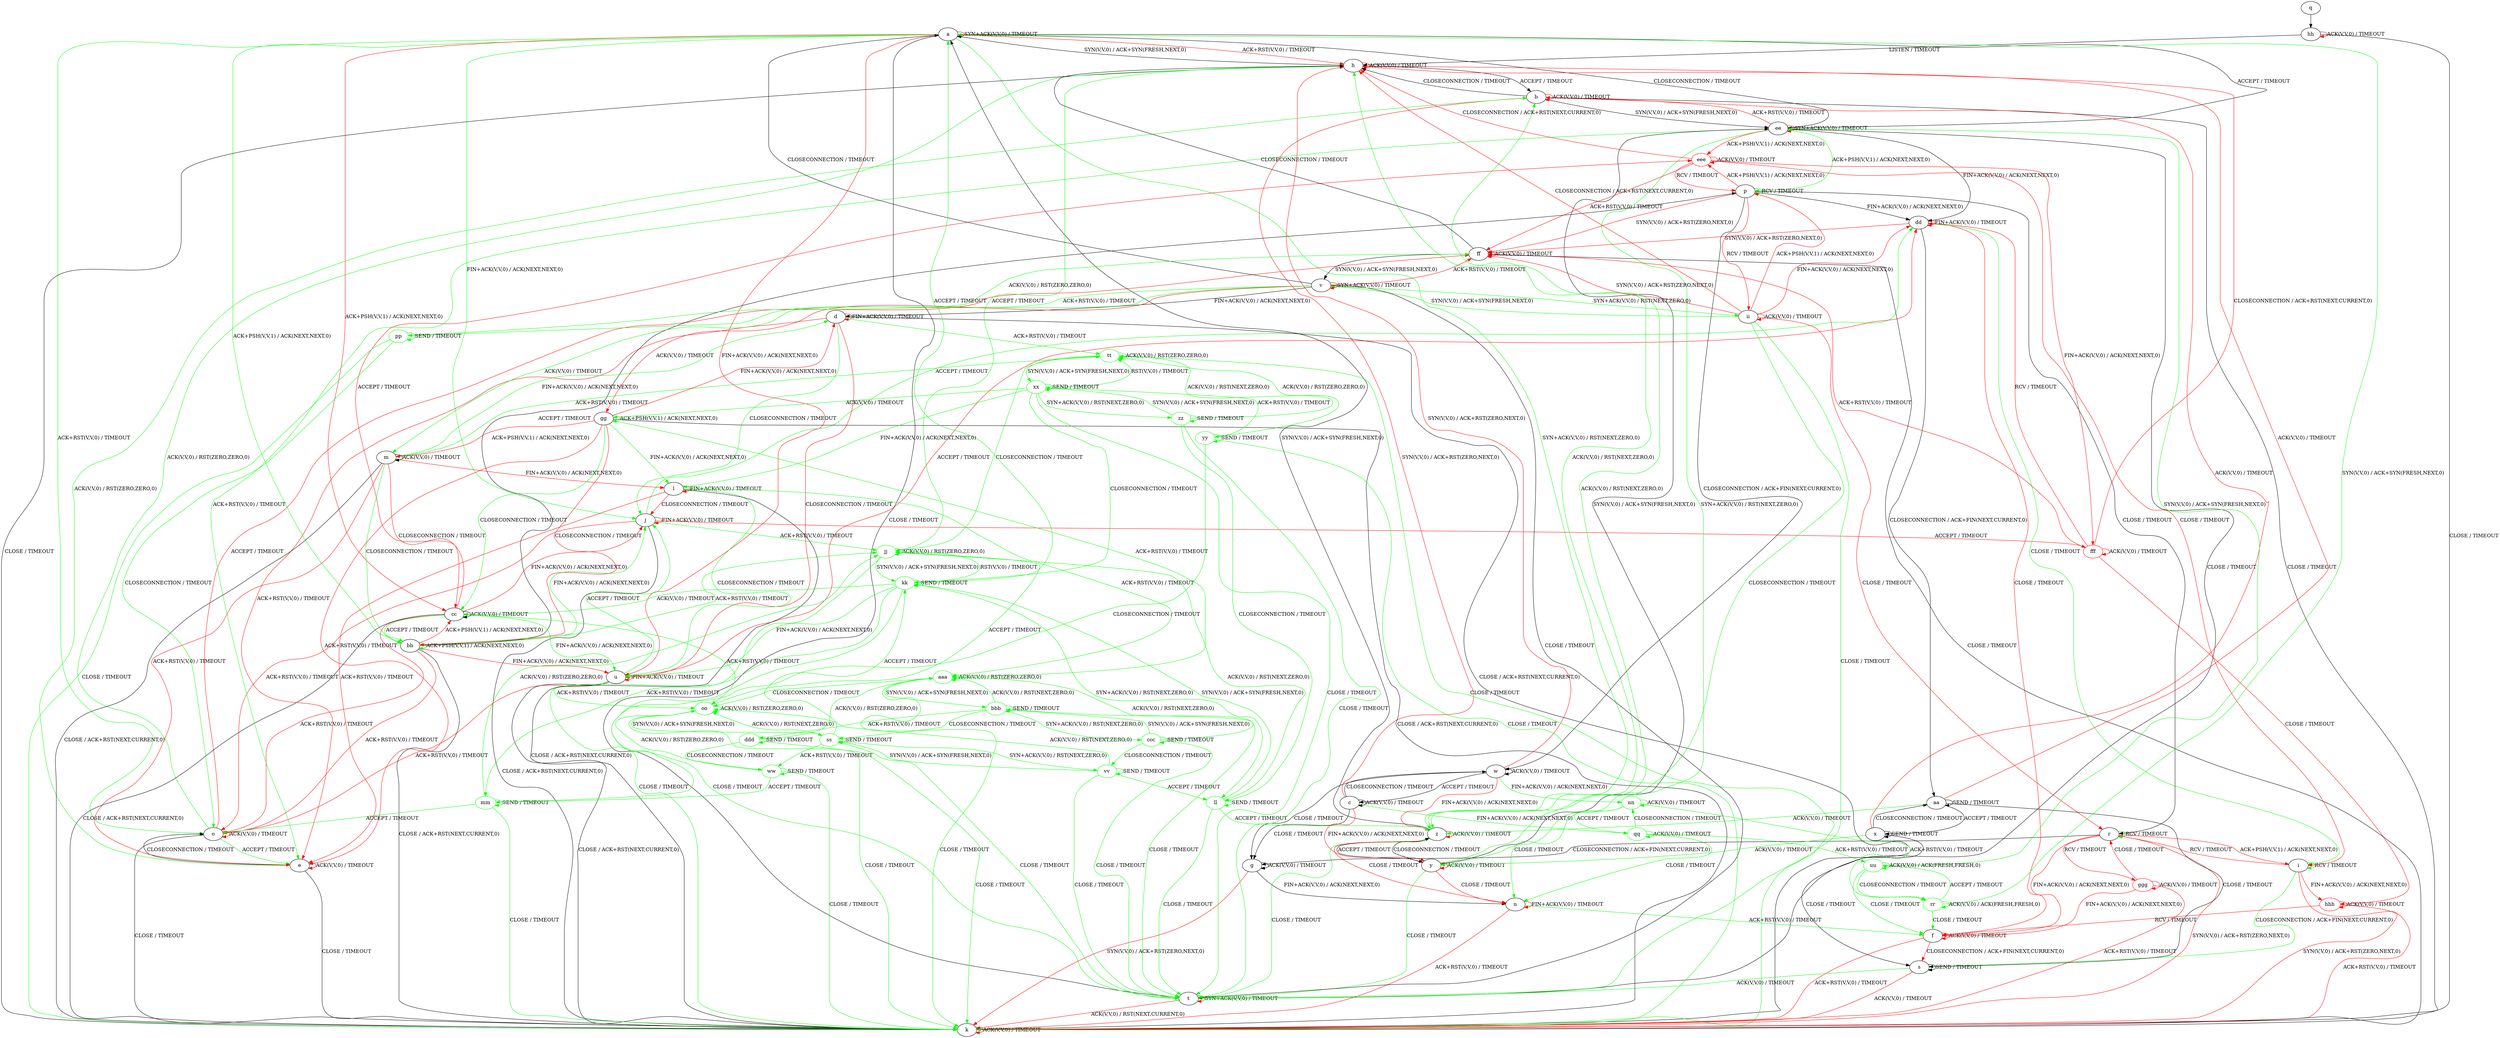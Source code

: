 digraph "" {
	graph ["Incoming time"=1.2281510829925537,
		"Outgoing time"=1.4383094310760498,
		Output="{'States': 60, 'Transitions': 945, 'Filename': '../results/tcp/TCP_Windows8_Server-TCP_FreeBSD_Server-yices-2.dot'}",
		Reference="{'States': 39, 'Transitions': 495, 'Filename': '../subjects/tcp/TCP_Windows8_Server.dot'}",
		Solver=yices,
		Updated="{'States': 56, 'Transitions': 716, 'Filename': '../subjects/tcp/TCP_FreeBSD_Server.dot'}",
		"f-measure"=0.4393063583815029,
		precision=0.3715083798882682,
		recall=0.5373737373737374
	];
	a -> a [key=0,
	color=red,
	label="SYN+ACK(V,V,0) / TIMEOUT"];
a -> h [key=0,
color=red,
label="ACK+RST(V,V,0) / TIMEOUT"];
a -> j [key=0,
color=green,
label="FIN+ACK(V,V,0) / ACK(NEXT,NEXT,0)"];
a -> o [key=0,
color=green,
label="ACK+RST(V,V,0) / TIMEOUT"];
a -> t [key=0,
label="CLOSE / TIMEOUT"];
a -> u [key=0,
color=red,
label="FIN+ACK(V,V,0) / ACK(NEXT,NEXT,0)"];
a -> z [key=0,
color=green,
label="SYN+ACK(V,V,0) / RST(NEXT,ZERO,0)"];
a -> bb [key=0,
color=green,
label="ACK+PSH(V,V,1) / ACK(NEXT,NEXT,0)"];
a -> cc [key=0,
color=red,
label="ACK+PSH(V,V,1) / ACK(NEXT,NEXT,0)"];
a -> ee [key=0,
label="ACCEPT / TIMEOUT"];
b -> b [key=0,
color=red,
label="ACK(V,V,0) / TIMEOUT"];
b -> h [key=0,
label="CLOSECONNECTION / TIMEOUT"];
b -> k [key=0,
label="CLOSE / TIMEOUT"];
b -> ee [key=0,
label="SYN(V,V,0) / ACK+SYN(FRESH,NEXT,0)"];
c -> b [key=0,
color=red,
label="SYN(V,V,0) / ACK+RST(ZERO,NEXT,0)"];
c -> c [key=0,
label="ACK(V,V,0) / TIMEOUT"];
c -> g [key=0,
label="CLOSE / TIMEOUT"];
c -> w [key=0,
label="CLOSECONNECTION / TIMEOUT"];
c -> y [key=0,
color=red,
label="FIN+ACK(V,V,0) / ACK(NEXT,NEXT,0)"];
qq [color=green];
c -> qq [key=0,
color=green,
label="FIN+ACK(V,V,0) / ACK(NEXT,NEXT,0)"];
d -> d [key=0,
color=red,
label="FIN+ACK(V,V,0) / TIMEOUT"];
d -> e [key=0,
color=red,
label="ACK+RST(V,V,0) / TIMEOUT"];
d -> j [key=0,
color=green,
label="CLOSECONNECTION / TIMEOUT"];
d -> k [key=0,
label="CLOSE / ACK+RST(NEXT,CURRENT,0)"];
d -> u [key=0,
color=red,
label="CLOSECONNECTION / TIMEOUT"];
tt [color=green];
d -> tt [key=0,
color=green,
label="ACK+RST(V,V,0) / TIMEOUT"];
e -> b [key=0,
color=green,
label="ACK(V,V,0) / RST(ZERO,ZERO,0)"];
e -> e [key=0,
color=red,
label="ACK(V,V,0) / TIMEOUT"];
e -> k [key=0,
label="CLOSE / TIMEOUT"];
e -> o [key=0,
label="CLOSECONNECTION / TIMEOUT"];
f -> f [key=0,
color=red,
label="ACK(V,V,0) / TIMEOUT"];
f -> k [key=0,
color=red,
label="ACK+RST(V,V,0) / TIMEOUT"];
f -> s [key=0,
color=red,
label="CLOSECONNECTION / ACK+FIN(NEXT,CURRENT,0)"];
g -> g [key=0,
label="ACK(V,V,0) / TIMEOUT"];
g -> k [key=0,
color=red,
label="SYN(V,V,0) / ACK+RST(ZERO,NEXT,0)"];
g -> n [key=0,
label="FIN+ACK(V,V,0) / ACK(NEXT,NEXT,0)"];
h -> a [key=0,
label="SYN(V,V,0) / ACK+SYN(FRESH,NEXT,0)"];
h -> b [key=0,
label="ACCEPT / TIMEOUT"];
h -> h [key=0,
color=red,
label="ACK(V,V,0) / TIMEOUT"];
h -> k [key=0,
label="CLOSE / TIMEOUT"];
i -> i [key=0,
color=green,
label="RCV / TIMEOUT"];
i -> k [key=0,
color=red,
label="SYN(V,V,0) / ACK+RST(ZERO,NEXT,0)"];
i -> r [key=0,
color=red,
label="RCV / TIMEOUT"];
i -> s [key=0,
color=green,
label="CLOSECONNECTION / ACK+FIN(NEXT,CURRENT,0)"];
hhh [color=red];
i -> hhh [key=0,
color=red,
label="FIN+ACK(V,V,0) / ACK(NEXT,NEXT,0)"];
j -> j [key=0,
color=red,
label="FIN+ACK(V,V,0) / TIMEOUT"];
j -> k [key=0,
label="CLOSE / ACK+RST(NEXT,CURRENT,0)"];
j -> o [key=0,
color=red,
label="ACK+RST(V,V,0) / TIMEOUT"];
j -> dd [key=0,
color=green,
label="ACCEPT / TIMEOUT"];
jj [color=green];
j -> jj [key=0,
color=green,
label="ACK+RST(V,V,0) / TIMEOUT"];
fff [color=red];
j -> fff [key=0,
color=red,
label="ACCEPT / TIMEOUT"];
k -> k [key=0,
color=red,
label="ACK(V,V,0) / TIMEOUT"];
l -> e [key=0,
color=red,
label="ACK+RST(V,V,0) / TIMEOUT"];
l -> j [key=0,
color=red,
label="CLOSECONNECTION / TIMEOUT"];
l -> k [key=0,
label="CLOSE / ACK+RST(NEXT,CURRENT,0)"];
l -> l [key=0,
color=red,
label="FIN+ACK(V,V,0) / TIMEOUT"];
l -> u [key=0,
color=green,
label="CLOSECONNECTION / TIMEOUT"];
aaa [color=green];
l -> aaa [key=0,
color=green,
label="ACK+RST(V,V,0) / TIMEOUT"];
m -> d [key=0,
color=green,
label="FIN+ACK(V,V,0) / ACK(NEXT,NEXT,0)"];
m -> e [key=0,
color=red,
label="ACK+RST(V,V,0) / TIMEOUT"];
m -> k [key=0,
label="CLOSE / ACK+RST(NEXT,CURRENT,0)"];
m -> l [key=0,
color=red,
label="FIN+ACK(V,V,0) / ACK(NEXT,NEXT,0)"];
m -> m [key=0,
label="ACK(V,V,0) / TIMEOUT"];
m -> bb [key=0,
color=green,
label="CLOSECONNECTION / TIMEOUT"];
m -> cc [key=0,
color=red,
label="CLOSECONNECTION / TIMEOUT"];
m -> tt [key=0,
color=green,
label="ACK+RST(V,V,0) / TIMEOUT"];
n -> f [key=0,
color=green,
label="ACK+RST(V,V,0) / TIMEOUT"];
n -> k [key=0,
color=red,
label="ACK+RST(V,V,0) / TIMEOUT"];
n -> n [key=0,
color=red,
label="FIN+ACK(V,V,0) / TIMEOUT"];
o -> e [key=0,
color=green,
label="ACCEPT / TIMEOUT"];
o -> h [key=0,
color=green,
label="ACK(V,V,0) / RST(ZERO,ZERO,0)"];
o -> k [key=0,
label="CLOSE / TIMEOUT"];
o -> o [key=0,
color=red,
label="ACK(V,V,0) / TIMEOUT"];
o -> ff [key=0,
color=red,
label="ACCEPT / TIMEOUT"];
p -> p [key=0,
color=green,
label="RCV / TIMEOUT"];
p -> r [key=0,
label="CLOSE / TIMEOUT"];
p -> w [key=0,
label="CLOSECONNECTION / ACK+FIN(NEXT,CURRENT,0)"];
p -> dd [key=0,
label="FIN+ACK(V,V,0) / ACK(NEXT,NEXT,0)"];
p -> ff [key=0,
color=red,
label="SYN(V,V,0) / ACK+RST(ZERO,NEXT,0)"];
p -> ii [key=0,
color=red,
label="RCV / TIMEOUT"];
eee [color=red];
p -> eee [key=0,
color=red,
label="ACK+PSH(V,V,1) / ACK(NEXT,NEXT,0)"];
q -> hh [key=0];
r -> f [key=0,
color=red,
label="FIN+ACK(V,V,0) / ACK(NEXT,NEXT,0)"];
r -> g [key=0,
label="CLOSECONNECTION / ACK+FIN(NEXT,CURRENT,0)"];
r -> i [key=0,
color=red,
label="ACK+PSH(V,V,1) / ACK(NEXT,NEXT,0)"];
r -> k [key=0,
color=red,
label="SYN(V,V,0) / ACK+RST(ZERO,NEXT,0)"];
r -> r [key=0,
color=green,
label="RCV / TIMEOUT"];
ggg [color=red];
r -> ggg [key=0,
color=red,
label="RCV / TIMEOUT"];
s -> k [key=0,
color=red,
label="ACK(V,V,0) / TIMEOUT"];
s -> s [key=0,
label="SEND / TIMEOUT"];
s -> t [key=0,
color=green,
label="ACK(V,V,0) / TIMEOUT"];
t -> k [key=0,
color=red,
label="ACK(V,V,0) / RST(NEXT,CURRENT,0)"];
t -> t [key=0,
color=red,
label="SYN+ACK(V,V,0) / TIMEOUT"];
u -> j [key=0,
color=green,
label="ACCEPT / TIMEOUT"];
u -> k [key=0,
label="CLOSE / ACK+RST(NEXT,CURRENT,0)"];
u -> o [key=0,
color=red,
label="ACK+RST(V,V,0) / TIMEOUT"];
u -> u [key=0,
color=red,
label="FIN+ACK(V,V,0) / TIMEOUT"];
u -> dd [key=0,
color=red,
label="ACCEPT / TIMEOUT"];
oo [color=green];
u -> oo [key=0,
color=green,
label="ACK+RST(V,V,0) / TIMEOUT"];
v -> a [key=0,
label="CLOSECONNECTION / TIMEOUT"];
v -> d [key=0,
label="FIN+ACK(V,V,0) / ACK(NEXT,NEXT,0)"];
v -> m [key=0,
color=green,
label="ACK(V,V,0) / TIMEOUT"];
v -> t [key=0,
label="CLOSE / TIMEOUT"];
v -> v [key=0,
color=red,
label="SYN+ACK(V,V,0) / TIMEOUT"];
v -> ff [key=0,
color=red,
label="ACK+RST(V,V,0) / TIMEOUT"];
v -> gg [key=0,
color=red,
label="ACK(V,V,0) / TIMEOUT"];
v -> ii [key=0,
color=green,
label="SYN+ACK(V,V,0) / RST(NEXT,ZERO,0)"];
pp [color=green];
v -> pp [key=0,
color=green,
label="ACK+RST(V,V,0) / TIMEOUT"];
w -> c [key=0,
label="ACCEPT / TIMEOUT"];
w -> g [key=0,
label="CLOSE / TIMEOUT"];
w -> h [key=0,
color=red,
label="SYN(V,V,0) / ACK+RST(ZERO,NEXT,0)"];
w -> w [key=0,
label="ACK(V,V,0) / TIMEOUT"];
w -> z [key=0,
color=red,
label="FIN+ACK(V,V,0) / ACK(NEXT,NEXT,0)"];
nn [color=green];
w -> nn [key=0,
color=green,
label="FIN+ACK(V,V,0) / ACK(NEXT,NEXT,0)"];
x -> b [key=0,
color=red,
label="ACK(V,V,0) / TIMEOUT"];
x -> s [key=0,
label="CLOSE / TIMEOUT"];
x -> x [key=0,
label="SEND / TIMEOUT"];
x -> y [key=0,
color=green,
label="ACK(V,V,0) / TIMEOUT"];
x -> aa [key=0,
label="CLOSECONNECTION / TIMEOUT"];
y -> b [key=0,
color=green,
label="ACK(V,V,0) / RST(NEXT,ZERO,0)"];
y -> n [key=0,
color=red,
label="CLOSE / TIMEOUT"];
y -> t [key=0,
color=green,
label="CLOSE / TIMEOUT"];
y -> y [key=0,
color=red,
label="ACK(V,V,0) / TIMEOUT"];
y -> z [key=0,
label="CLOSECONNECTION / TIMEOUT"];
y -> ee [key=0,
label="SYN(V,V,0) / ACK+SYN(FRESH,NEXT,0)"];
z -> a [key=0,
label="SYN(V,V,0) / ACK+SYN(FRESH,NEXT,0)"];
z -> h [key=0,
color=green,
label="ACK(V,V,0) / RST(NEXT,ZERO,0)"];
z -> n [key=0,
color=red,
label="CLOSE / TIMEOUT"];
z -> t [key=0,
color=green,
label="CLOSE / TIMEOUT"];
z -> y [key=0,
label="ACCEPT / TIMEOUT"];
z -> z [key=0,
color=red,
label="ACK(V,V,0) / TIMEOUT"];
aa -> h [key=0,
color=red,
label="ACK(V,V,0) / TIMEOUT"];
aa -> s [key=0,
label="CLOSE / TIMEOUT"];
aa -> x [key=0,
label="ACCEPT / TIMEOUT"];
aa -> z [key=0,
color=green,
label="ACK(V,V,0) / TIMEOUT"];
aa -> aa [key=0,
label="SEND / TIMEOUT"];
bb -> j [key=0,
color=green,
label="FIN+ACK(V,V,0) / ACK(NEXT,NEXT,0)"];
bb -> k [key=0,
label="CLOSE / ACK+RST(NEXT,CURRENT,0)"];
bb -> o [key=0,
color=red,
label="ACK+RST(V,V,0) / TIMEOUT"];
bb -> p [key=0,
label="ACCEPT / TIMEOUT"];
bb -> u [key=0,
color=red,
label="FIN+ACK(V,V,0) / ACK(NEXT,NEXT,0)"];
bb -> bb [key=0,
color=green,
label="ACK+PSH(V,V,1) / ACK(NEXT,NEXT,0)"];
bb -> cc [key=0,
color=red,
label="ACK+PSH(V,V,1) / ACK(NEXT,NEXT,0)"];
bb -> jj [key=0,
color=green,
label="ACK+RST(V,V,0) / TIMEOUT"];
cc -> j [key=0,
color=red,
label="FIN+ACK(V,V,0) / ACK(NEXT,NEXT,0)"];
cc -> k [key=0,
label="CLOSE / ACK+RST(NEXT,CURRENT,0)"];
cc -> o [key=0,
color=red,
label="ACK+RST(V,V,0) / TIMEOUT"];
cc -> u [key=0,
color=green,
label="FIN+ACK(V,V,0) / ACK(NEXT,NEXT,0)"];
cc -> bb [key=0,
color=green,
label="ACCEPT / TIMEOUT"];
cc -> cc [key=0,
label="ACK(V,V,0) / TIMEOUT"];
cc -> oo [key=0,
color=green,
label="ACK+RST(V,V,0) / TIMEOUT"];
cc -> eee [key=0,
color=red,
label="ACCEPT / TIMEOUT"];
dd -> f [key=0,
color=red,
label="CLOSE / TIMEOUT"];
dd -> i [key=0,
color=green,
label="CLOSE / TIMEOUT"];
dd -> aa [key=0,
label="CLOSECONNECTION / ACK+FIN(NEXT,CURRENT,0)"];
dd -> dd [key=0,
color=red,
label="FIN+ACK(V,V,0) / TIMEOUT"];
dd -> ff [key=0,
color=red,
label="SYN(V,V,0) / ACK+RST(ZERO,NEXT,0)"];
ee -> a [key=0,
label="CLOSECONNECTION / TIMEOUT"];
ee -> b [key=0,
color=red,
label="ACK+RST(V,V,0) / TIMEOUT"];
ee -> e [key=0,
color=green,
label="ACK+RST(V,V,0) / TIMEOUT"];
ee -> p [key=0,
color=green,
label="ACK+PSH(V,V,1) / ACK(NEXT,NEXT,0)"];
ee -> t [key=0,
label="CLOSE / TIMEOUT"];
ee -> y [key=0,
color=green,
label="SYN+ACK(V,V,0) / RST(NEXT,ZERO,0)"];
ee -> dd [key=0,
label="FIN+ACK(V,V,0) / ACK(NEXT,NEXT,0)"];
ee -> ee [key=0,
color=red,
label="SYN+ACK(V,V,0) / TIMEOUT"];
ee -> eee [key=0,
color=red,
label="ACK+PSH(V,V,1) / ACK(NEXT,NEXT,0)"];
ff -> h [key=0,
label="CLOSECONNECTION / TIMEOUT"];
ff -> k [key=0,
label="CLOSE / TIMEOUT"];
ff -> v [key=0,
label="SYN(V,V,0) / ACK+SYN(FRESH,NEXT,0)"];
ff -> ff [key=0,
color=red,
label="ACK(V,V,0) / TIMEOUT"];
gg -> d [key=0,
color=red,
label="FIN+ACK(V,V,0) / ACK(NEXT,NEXT,0)"];
gg -> e [key=0,
color=red,
label="ACK+RST(V,V,0) / TIMEOUT"];
gg -> k [key=0,
label="CLOSE / ACK+RST(NEXT,CURRENT,0)"];
gg -> l [key=0,
color=green,
label="FIN+ACK(V,V,0) / ACK(NEXT,NEXT,0)"];
gg -> m [key=0,
color=red,
label="ACK+PSH(V,V,1) / ACK(NEXT,NEXT,0)"];
gg -> bb [key=0,
color=red,
label="CLOSECONNECTION / TIMEOUT"];
gg -> cc [key=0,
color=green,
label="CLOSECONNECTION / TIMEOUT"];
gg -> gg [key=0,
color=green,
label="ACK+PSH(V,V,1) / ACK(NEXT,NEXT,0)"];
gg -> aaa [key=0,
color=green,
label="ACK+RST(V,V,0) / TIMEOUT"];
hh -> h [key=0,
label="LISTEN / TIMEOUT"];
hh -> k [key=0,
label="CLOSE / TIMEOUT"];
hh -> hh [key=0,
color=red,
label="ACK(V,V,0) / TIMEOUT"];
ii -> h [key=0,
color=red,
label="CLOSECONNECTION / ACK+RST(NEXT,CURRENT,0)"];
ii -> p [key=0,
color=red,
label="ACK+PSH(V,V,1) / ACK(NEXT,NEXT,0)"];
ii -> r [key=0,
color=red,
label="CLOSE / TIMEOUT"];
ii -> t [key=0,
color=green,
label="CLOSE / TIMEOUT"];
ii -> v [key=0,
color=green,
label="SYN(V,V,0) / ACK+SYN(FRESH,NEXT,0)"];
ii -> z [key=0,
color=green,
label="CLOSECONNECTION / TIMEOUT"];
ii -> dd [key=0,
color=red,
label="FIN+ACK(V,V,0) / ACK(NEXT,NEXT,0)"];
ii -> ff [key=0,
color=red,
label="SYN(V,V,0) / ACK+RST(ZERO,NEXT,0)"];
ii -> ii [key=0,
color=red,
label="ACK(V,V,0) / TIMEOUT"];
jj -> h [key=0,
color=green,
label="ACCEPT / TIMEOUT"];
jj -> k [key=0,
color=green,
label="CLOSE / TIMEOUT"];
jj -> jj [key=0,
color=green,
label="ACK(V,V,0) / RST(ZERO,ZERO,0)"];
kk [color=green];
jj -> kk [key=0,
color=green,
label="SYN(V,V,0) / ACK+SYN(FRESH,NEXT,0)"];
kk -> a [key=0,
color=green,
label="ACCEPT / TIMEOUT"];
kk -> t [key=0,
color=green,
label="CLOSE / TIMEOUT"];
kk -> u [key=0,
color=green,
label="FIN+ACK(V,V,0) / ACK(NEXT,NEXT,0)"];
kk -> cc [key=0,
color=green,
label="ACK(V,V,0) / TIMEOUT"];
kk -> jj [key=0,
color=green,
label="RST(V,V,0) / TIMEOUT"];
kk -> kk [key=0,
color=green,
label="SEND / TIMEOUT"];
ll [color=green];
kk -> ll [key=0,
color=green,
label="SYN+ACK(V,V,0) / RST(NEXT,ZERO,0)"];
mm [color=green];
kk -> mm [key=0,
color=green,
label="ACK+RST(V,V,0) / TIMEOUT"];
ll -> t [key=0,
color=green,
label="CLOSE / TIMEOUT"];
ll -> z [key=0,
color=green,
label="ACCEPT / TIMEOUT"];
ll -> jj [key=0,
color=green,
label="ACK(V,V,0) / RST(NEXT,ZERO,0)"];
ll -> kk [key=0,
color=green,
label="SYN(V,V,0) / ACK+SYN(FRESH,NEXT,0)"];
ll -> ll [key=0,
color=green,
label="SEND / TIMEOUT"];
mm -> k [key=0,
color=green,
label="CLOSE / TIMEOUT"];
mm -> o [key=0,
color=green,
label="ACCEPT / TIMEOUT"];
mm -> jj [key=0,
color=green,
label="ACK(V,V,0) / RST(ZERO,ZERO,0)"];
mm -> mm [key=0,
color=green,
label="SEND / TIMEOUT"];
nn -> n [key=0,
color=green,
label="CLOSE / TIMEOUT"];
nn -> nn [key=0,
color=green,
label="ACK(V,V,0) / TIMEOUT"];
nn -> qq [key=0,
color=green,
label="ACCEPT / TIMEOUT"];
rr [color=green];
nn -> rr [key=0,
color=green,
label="ACK+RST(V,V,0) / TIMEOUT"];
oo -> k [key=0,
color=green,
label="CLOSE / TIMEOUT"];
oo -> jj [key=0,
color=green,
label="ACCEPT / TIMEOUT"];
oo -> oo [key=0,
color=green,
label="ACK(V,V,0) / RST(ZERO,ZERO,0)"];
ss [color=green];
oo -> ss [key=0,
color=green,
label="SYN(V,V,0) / ACK+SYN(FRESH,NEXT,0)"];
pp -> k [key=0,
color=green,
label="CLOSE / TIMEOUT"];
pp -> o [key=0,
color=green,
label="CLOSECONNECTION / TIMEOUT"];
pp -> ff [key=0,
color=green,
label="ACK(V,V,0) / RST(ZERO,ZERO,0)"];
pp -> pp [key=0,
color=green,
label="SEND / TIMEOUT"];
qq -> n [key=0,
color=green,
label="CLOSE / TIMEOUT"];
qq -> nn [key=0,
color=green,
label="CLOSECONNECTION / TIMEOUT"];
qq -> qq [key=0,
color=green,
label="ACK(V,V,0) / TIMEOUT"];
uu [color=green];
qq -> uu [key=0,
color=green,
label="ACK+RST(V,V,0) / TIMEOUT"];
rr -> a [key=0,
color=green,
label="SYN(V,V,0) / ACK+SYN(FRESH,NEXT,0)"];
rr -> f [key=0,
color=green,
label="CLOSE / TIMEOUT"];
rr -> rr [key=0,
color=green,
label="ACK(V,V,0) / ACK(FRESH,FRESH,0)"];
rr -> uu [key=0,
color=green,
label="ACCEPT / TIMEOUT"];
ss -> t [key=0,
color=green,
label="CLOSE / TIMEOUT"];
ss -> kk [key=0,
color=green,
label="ACCEPT / TIMEOUT"];
ss -> oo [key=0,
color=green,
label="ACK(V,V,0) / RST(NEXT,ZERO,0)"];
ss -> ss [key=0,
color=green,
label="SEND / TIMEOUT"];
vv [color=green];
ss -> vv [key=0,
color=green,
label="SYN+ACK(V,V,0) / RST(NEXT,ZERO,0)"];
ww [color=green];
ss -> ww [key=0,
color=green,
label="ACK+RST(V,V,0) / TIMEOUT"];
tt -> k [key=0,
color=green,
label="CLOSE / TIMEOUT"];
tt -> jj [key=0,
color=green,
label="CLOSECONNECTION / TIMEOUT"];
tt -> tt [key=0,
color=green,
label="ACK(V,V,0) / RST(ZERO,ZERO,0)"];
xx [color=green];
tt -> xx [key=0,
color=green,
label="SYN(V,V,0) / ACK+SYN(FRESH,NEXT,0)"];
uu -> f [key=0,
color=green,
label="CLOSE / TIMEOUT"];
uu -> ee [key=0,
color=green,
label="SYN(V,V,0) / ACK+SYN(FRESH,NEXT,0)"];
uu -> rr [key=0,
color=green,
label="CLOSECONNECTION / TIMEOUT"];
uu -> uu [key=0,
color=green,
label="ACK(V,V,0) / ACK(FRESH,FRESH,0)"];
vv -> t [key=0,
color=green,
label="CLOSE / TIMEOUT"];
vv -> ll [key=0,
color=green,
label="ACCEPT / TIMEOUT"];
vv -> oo [key=0,
color=green,
label="ACK(V,V,0) / RST(NEXT,ZERO,0)"];
vv -> ss [key=0,
color=green,
label="SYN(V,V,0) / ACK+SYN(FRESH,NEXT,0)"];
vv -> vv [key=0,
color=green,
label="SEND / TIMEOUT"];
ww -> k [key=0,
color=green,
label="CLOSE / TIMEOUT"];
ww -> mm [key=0,
color=green,
label="ACCEPT / TIMEOUT"];
ww -> oo [key=0,
color=green,
label="ACK(V,V,0) / RST(ZERO,ZERO,0)"];
ww -> ww [key=0,
color=green,
label="SEND / TIMEOUT"];
xx -> l [key=0,
color=green,
label="FIN+ACK(V,V,0) / ACK(NEXT,NEXT,0)"];
xx -> t [key=0,
color=green,
label="CLOSE / TIMEOUT"];
xx -> gg [key=0,
color=green,
label="ACK(V,V,0) / TIMEOUT"];
xx -> kk [key=0,
color=green,
label="CLOSECONNECTION / TIMEOUT"];
xx -> tt [key=0,
color=green,
label="RST(V,V,0) / TIMEOUT"];
xx -> xx [key=0,
color=green,
label="SEND / TIMEOUT"];
yy [color=green];
xx -> yy [key=0,
color=green,
label="ACK+RST(V,V,0) / TIMEOUT"];
zz [color=green];
xx -> zz [key=0,
color=green,
label="SYN+ACK(V,V,0) / RST(NEXT,ZERO,0)"];
yy -> k [key=0,
color=green,
label="CLOSE / TIMEOUT"];
yy -> mm [key=0,
color=green,
label="CLOSECONNECTION / TIMEOUT"];
yy -> tt [key=0,
color=green,
label="ACK(V,V,0) / RST(ZERO,ZERO,0)"];
yy -> yy [key=0,
color=green,
label="SEND / TIMEOUT"];
zz -> t [key=0,
color=green,
label="CLOSE / TIMEOUT"];
zz -> ll [key=0,
color=green,
label="CLOSECONNECTION / TIMEOUT"];
zz -> tt [key=0,
color=green,
label="ACK(V,V,0) / RST(NEXT,ZERO,0)"];
zz -> xx [key=0,
color=green,
label="SYN(V,V,0) / ACK+SYN(FRESH,NEXT,0)"];
zz -> zz [key=0,
color=green,
label="SEND / TIMEOUT"];
aaa -> k [key=0,
color=green,
label="CLOSE / TIMEOUT"];
aaa -> oo [key=0,
color=green,
label="CLOSECONNECTION / TIMEOUT"];
aaa -> aaa [key=0,
color=green,
label="ACK(V,V,0) / RST(ZERO,ZERO,0)"];
bbb [color=green];
aaa -> bbb [key=0,
color=green,
label="SYN(V,V,0) / ACK+SYN(FRESH,NEXT,0)"];
bbb -> t [key=0,
color=green,
label="CLOSE / TIMEOUT"];
bbb -> ss [key=0,
color=green,
label="CLOSECONNECTION / TIMEOUT"];
bbb -> aaa [key=0,
color=green,
label="ACK(V,V,0) / RST(NEXT,ZERO,0)"];
bbb -> bbb [key=0,
color=green,
label="SEND / TIMEOUT"];
ccc [color=green];
bbb -> ccc [key=0,
color=green,
label="SYN+ACK(V,V,0) / RST(NEXT,ZERO,0)"];
ddd [color=green];
bbb -> ddd [key=0,
color=green,
label="ACK+RST(V,V,0) / TIMEOUT"];
ccc -> t [key=0,
color=green,
label="CLOSE / TIMEOUT"];
ccc -> vv [key=0,
color=green,
label="CLOSECONNECTION / TIMEOUT"];
ccc -> aaa [key=0,
color=green,
label="ACK(V,V,0) / RST(NEXT,ZERO,0)"];
ccc -> bbb [key=0,
color=green,
label="SYN(V,V,0) / ACK+SYN(FRESH,NEXT,0)"];
ccc -> ccc [key=0,
color=green,
label="SEND / TIMEOUT"];
ddd -> k [key=0,
color=green,
label="CLOSE / TIMEOUT"];
ddd -> ww [key=0,
color=green,
label="CLOSECONNECTION / TIMEOUT"];
ddd -> aaa [key=0,
color=green,
label="ACK(V,V,0) / RST(ZERO,ZERO,0)"];
ddd -> ddd [key=0,
color=green,
label="SEND / TIMEOUT"];
eee -> h [key=0,
color=red,
label="CLOSECONNECTION / ACK+RST(NEXT,CURRENT,0)"];
eee -> i [key=0,
color=red,
label="CLOSE / TIMEOUT"];
eee -> p [key=0,
color=red,
label="RCV / TIMEOUT"];
eee -> ff [key=0,
color=red,
label="ACK+RST(V,V,0) / TIMEOUT"];
eee -> eee [key=0,
color=red,
label="ACK(V,V,0) / TIMEOUT"];
eee -> fff [key=0,
color=red,
label="FIN+ACK(V,V,0) / ACK(NEXT,NEXT,0)"];
fff -> h [key=0,
color=red,
label="CLOSECONNECTION / ACK+RST(NEXT,CURRENT,0)"];
fff -> dd [key=0,
color=red,
label="RCV / TIMEOUT"];
fff -> ff [key=0,
color=red,
label="ACK+RST(V,V,0) / TIMEOUT"];
fff -> fff [key=0,
color=red,
label="ACK(V,V,0) / TIMEOUT"];
fff -> hhh [key=0,
color=red,
label="CLOSE / TIMEOUT"];
ggg -> f [key=0,
color=red,
label="FIN+ACK(V,V,0) / ACK(NEXT,NEXT,0)"];
ggg -> k [key=0,
color=red,
label="ACK+RST(V,V,0) / TIMEOUT"];
ggg -> r [key=0,
color=red,
label="CLOSE / TIMEOUT"];
ggg -> ggg [key=0,
color=red,
label="ACK(V,V,0) / TIMEOUT"];
hhh -> f [key=0,
color=red,
label="RCV / TIMEOUT"];
hhh -> k [key=0,
color=red,
label="ACK+RST(V,V,0) / TIMEOUT"];
hhh -> hhh [key=0,
color=red,
label="ACK(V,V,0) / TIMEOUT"];
}
